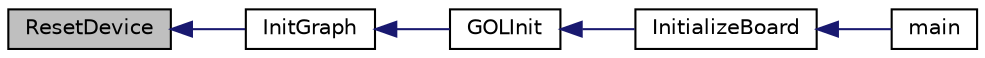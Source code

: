 digraph "ResetDevice"
{
  edge [fontname="Helvetica",fontsize="10",labelfontname="Helvetica",labelfontsize="10"];
  node [fontname="Helvetica",fontsize="10",shape=record];
  rankdir="LR";
  Node1 [label="ResetDevice",height=0.2,width=0.4,color="black", fillcolor="grey75", style="filled", fontcolor="black"];
  Node1 -> Node2 [dir="back",color="midnightblue",fontsize="10",style="solid",fontname="Helvetica"];
  Node2 [label="InitGraph",height=0.2,width=0.4,color="black", fillcolor="white", style="filled",URL="$_primitive_8h.html#a463bbcc8bd1af46a65d2f67d5eda91b9"];
  Node2 -> Node3 [dir="back",color="midnightblue",fontsize="10",style="solid",fontname="Helvetica"];
  Node3 [label="GOLInit",height=0.2,width=0.4,color="black", fillcolor="white", style="filled",URL="$_g_o_l_8h.html#aee564482e8bdd0cd4c5999a03499d14a"];
  Node3 -> Node4 [dir="back",color="midnightblue",fontsize="10",style="solid",fontname="Helvetica"];
  Node4 [label="InitializeBoard",height=0.2,width=0.4,color="black", fillcolor="white", style="filled",URL="$_graphics_2_g_d_d_2_default___template_2_main_8c.html#a9d407cc5d1f74ec0206881c1562d8af5"];
  Node4 -> Node5 [dir="back",color="midnightblue",fontsize="10",style="solid",fontname="Helvetica"];
  Node5 [label="main",height=0.2,width=0.4,color="black", fillcolor="white", style="filled",URL="$_graphics_2_g_d_d_2_default___template_2_main_8c.html#a840291bc02cba5474a4cb46a9b9566fe"];
}
